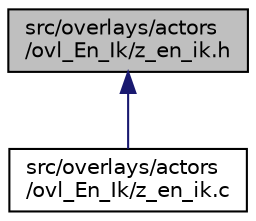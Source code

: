 digraph "src/overlays/actors/ovl_En_Ik/z_en_ik.h"
{
 // LATEX_PDF_SIZE
  edge [fontname="Helvetica",fontsize="10",labelfontname="Helvetica",labelfontsize="10"];
  node [fontname="Helvetica",fontsize="10",shape=record];
  Node1 [label="src/overlays/actors\l/ovl_En_Ik/z_en_ik.h",height=0.2,width=0.4,color="black", fillcolor="grey75", style="filled", fontcolor="black",tooltip=" "];
  Node1 -> Node2 [dir="back",color="midnightblue",fontsize="10",style="solid",fontname="Helvetica"];
  Node2 [label="src/overlays/actors\l/ovl_En_Ik/z_en_ik.c",height=0.2,width=0.4,color="black", fillcolor="white", style="filled",URL="$d8/d07/z__en__ik_8c.html",tooltip=" "];
}
